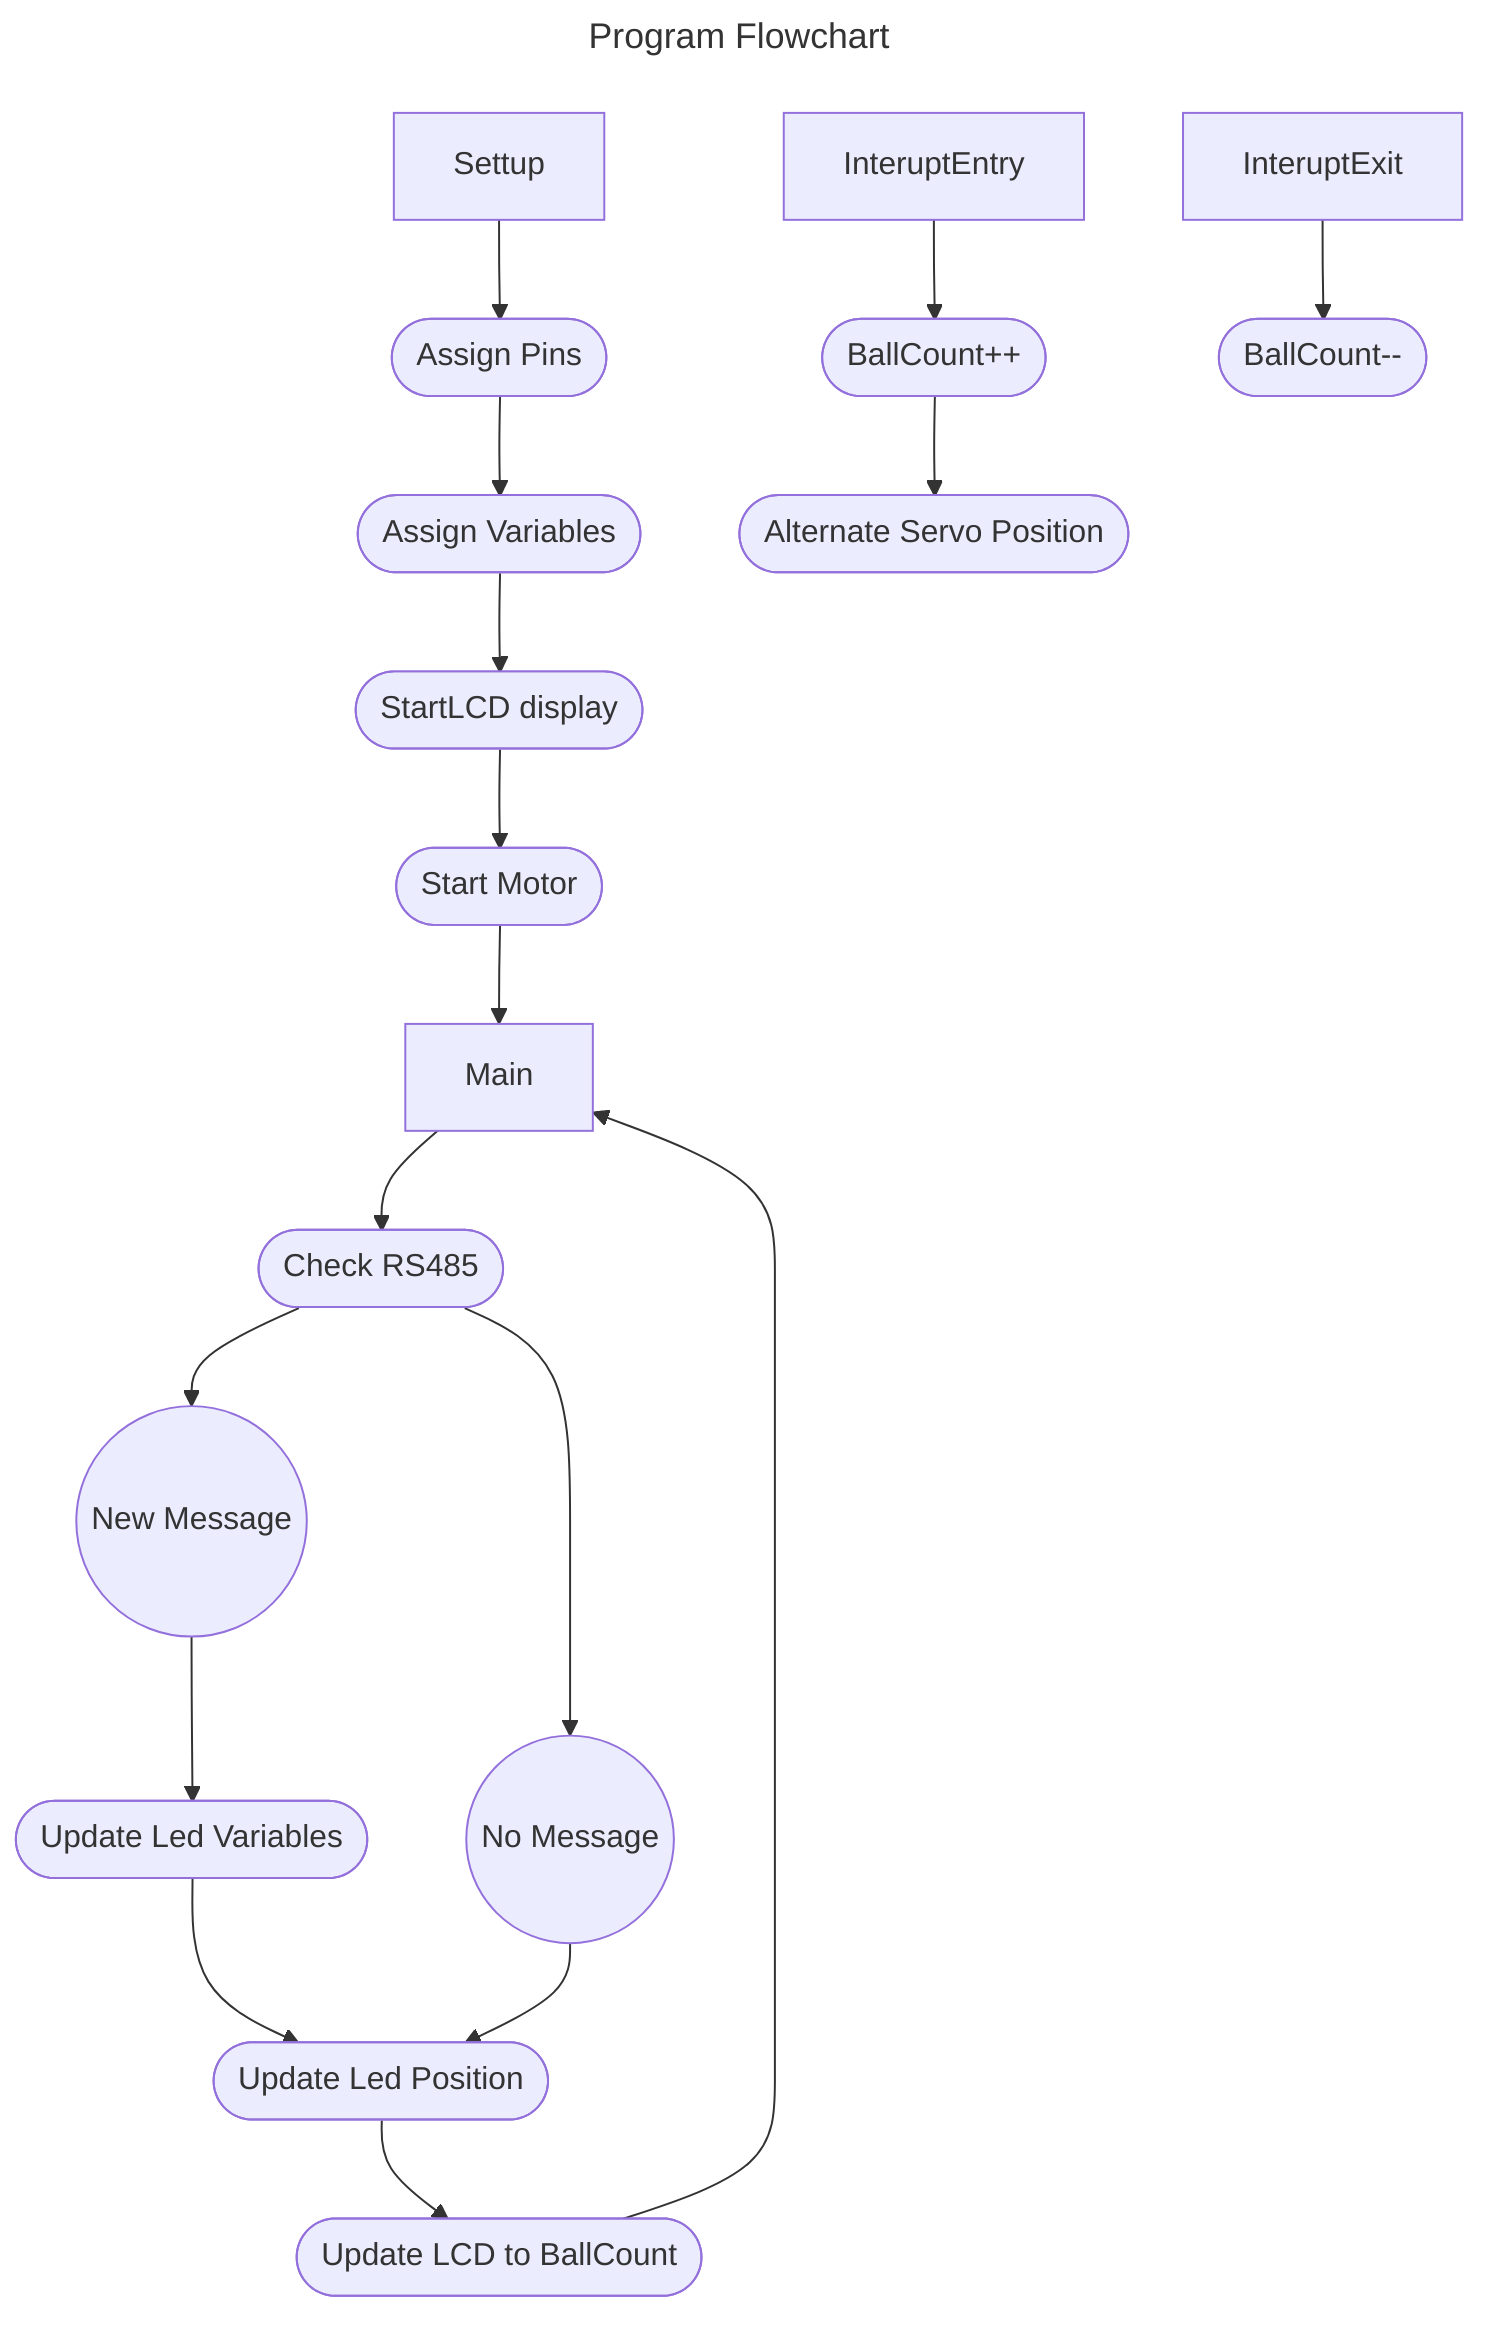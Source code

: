 ---
title: Program Flowchart
---

flowchart 
    Settup --> pins([Assign Pins])
    pins --> var([Assign Variables])
    var --> startLCD([StartLCD display])
    startLCD --> motor([Start Motor])
    motor --> Main

    Main --> rs485([Check RS485])
    rs485 --> noMsg((No Message))
    rs485 --> msg((New Message))
    msg --> updateLED([Update Led Variables])
    updateLED --> LED([Update Led Position])
    noMsg --> LED
    LED --> lcd([Update LCD to BallCount])
    lcd --> Main


    InteruptEntry --> pluscount([BallCount++])
    pluscount --> servo([Alternate Servo Position])

    InteruptExit --> minuscount([BallCount--])